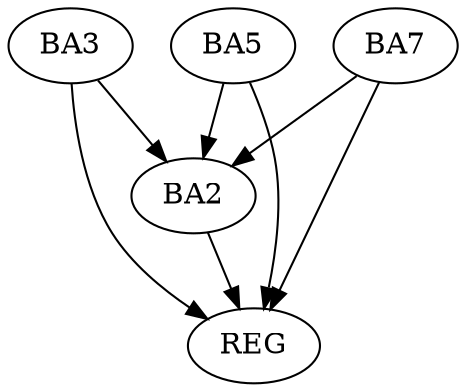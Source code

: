 strict digraph G {
  BA2 [ label="BA2" ];
  BA3 [ label="BA3" ];
  BA5 [ label="BA5" ];
  BA7 [ label="BA7" ];
  REG [ label="REG" ];
  BA3 -> BA2;
  BA5 -> BA2;
  BA7 -> BA2;
  BA2 -> REG;
  BA3 -> REG;
  BA5 -> REG;
  BA7 -> REG;
}
